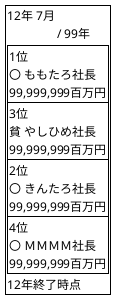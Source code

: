 @startsalt
{+
	{
		12年 7月|.
		.|/ 99年
	}

	{
		{#
				{
					1位
					〇 ももたろ社長
					99,999,999百万円
				}
				{
					3位
					貧 やしひめ社長
					99,999,999百万円
				}
				{
					2位
					〇 きんたろ社長
					99,999,999百万円
				}
				{
					4位
					〇 ＭＭＭＭ社長
					99,999,999百万円
				}
		}
		12年終了時点
	}
}
@endsalt
